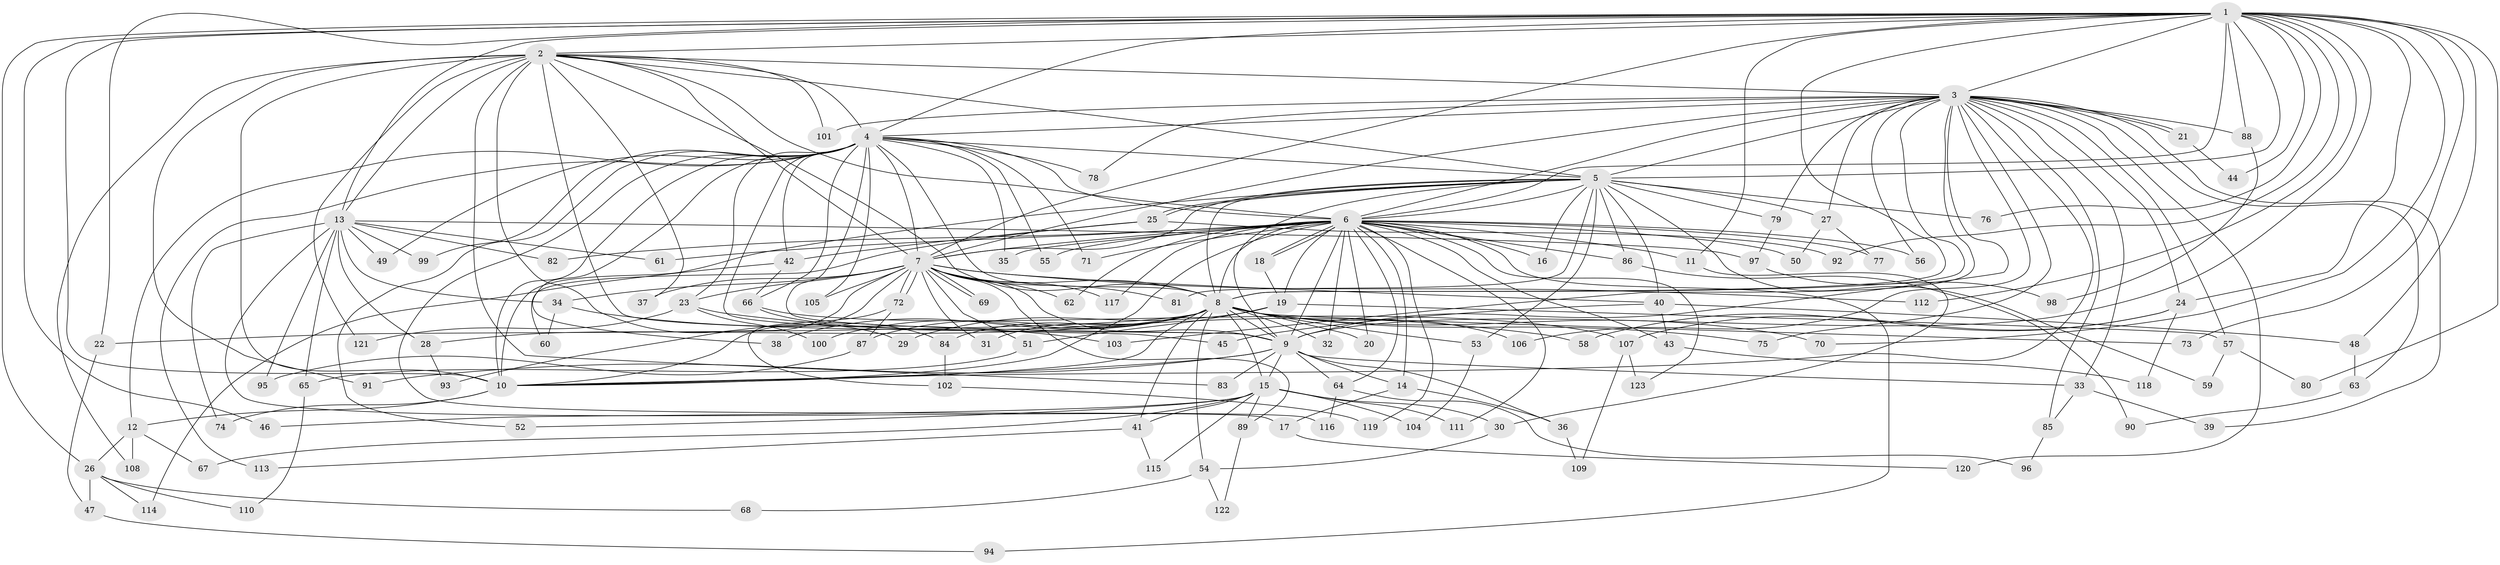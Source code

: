 // coarse degree distribution, {15: 0.027777777777777776, 19: 0.08333333333333333, 17: 0.027777777777777776, 9: 0.05555555555555555, 8: 0.027777777777777776, 5: 0.05555555555555555, 13: 0.027777777777777776, 3: 0.16666666666666666, 2: 0.4444444444444444, 6: 0.05555555555555555, 4: 0.027777777777777776}
// Generated by graph-tools (version 1.1) at 2025/17/03/04/25 18:17:18]
// undirected, 123 vertices, 271 edges
graph export_dot {
graph [start="1"]
  node [color=gray90,style=filled];
  1;
  2;
  3;
  4;
  5;
  6;
  7;
  8;
  9;
  10;
  11;
  12;
  13;
  14;
  15;
  16;
  17;
  18;
  19;
  20;
  21;
  22;
  23;
  24;
  25;
  26;
  27;
  28;
  29;
  30;
  31;
  32;
  33;
  34;
  35;
  36;
  37;
  38;
  39;
  40;
  41;
  42;
  43;
  44;
  45;
  46;
  47;
  48;
  49;
  50;
  51;
  52;
  53;
  54;
  55;
  56;
  57;
  58;
  59;
  60;
  61;
  62;
  63;
  64;
  65;
  66;
  67;
  68;
  69;
  70;
  71;
  72;
  73;
  74;
  75;
  76;
  77;
  78;
  79;
  80;
  81;
  82;
  83;
  84;
  85;
  86;
  87;
  88;
  89;
  90;
  91;
  92;
  93;
  94;
  95;
  96;
  97;
  98;
  99;
  100;
  101;
  102;
  103;
  104;
  105;
  106;
  107;
  108;
  109;
  110;
  111;
  112;
  113;
  114;
  115;
  116;
  117;
  118;
  119;
  120;
  121;
  122;
  123;
  1 -- 2;
  1 -- 3;
  1 -- 4;
  1 -- 5;
  1 -- 6;
  1 -- 7;
  1 -- 8;
  1 -- 9;
  1 -- 10;
  1 -- 11;
  1 -- 13;
  1 -- 22;
  1 -- 24;
  1 -- 26;
  1 -- 44;
  1 -- 46;
  1 -- 48;
  1 -- 70;
  1 -- 73;
  1 -- 76;
  1 -- 80;
  1 -- 88;
  1 -- 92;
  1 -- 112;
  2 -- 3;
  2 -- 4;
  2 -- 5;
  2 -- 6;
  2 -- 7;
  2 -- 8;
  2 -- 9;
  2 -- 10;
  2 -- 13;
  2 -- 29;
  2 -- 37;
  2 -- 83;
  2 -- 91;
  2 -- 101;
  2 -- 108;
  2 -- 121;
  3 -- 4;
  3 -- 5;
  3 -- 6;
  3 -- 7;
  3 -- 8;
  3 -- 9;
  3 -- 10;
  3 -- 21;
  3 -- 21;
  3 -- 24;
  3 -- 27;
  3 -- 33;
  3 -- 39;
  3 -- 56;
  3 -- 57;
  3 -- 63;
  3 -- 75;
  3 -- 78;
  3 -- 79;
  3 -- 85;
  3 -- 88;
  3 -- 101;
  3 -- 103;
  3 -- 106;
  3 -- 120;
  4 -- 5;
  4 -- 6;
  4 -- 7;
  4 -- 8;
  4 -- 9;
  4 -- 10;
  4 -- 12;
  4 -- 23;
  4 -- 35;
  4 -- 38;
  4 -- 42;
  4 -- 45;
  4 -- 49;
  4 -- 52;
  4 -- 55;
  4 -- 66;
  4 -- 71;
  4 -- 78;
  4 -- 99;
  4 -- 105;
  4 -- 113;
  4 -- 116;
  5 -- 6;
  5 -- 7;
  5 -- 8;
  5 -- 9;
  5 -- 10;
  5 -- 16;
  5 -- 25;
  5 -- 25;
  5 -- 27;
  5 -- 40;
  5 -- 53;
  5 -- 59;
  5 -- 76;
  5 -- 79;
  5 -- 81;
  5 -- 86;
  6 -- 7;
  6 -- 8;
  6 -- 9;
  6 -- 10;
  6 -- 11;
  6 -- 14;
  6 -- 16;
  6 -- 18;
  6 -- 18;
  6 -- 19;
  6 -- 20;
  6 -- 32;
  6 -- 35;
  6 -- 43;
  6 -- 50;
  6 -- 55;
  6 -- 56;
  6 -- 61;
  6 -- 62;
  6 -- 64;
  6 -- 71;
  6 -- 77;
  6 -- 82;
  6 -- 86;
  6 -- 94;
  6 -- 111;
  6 -- 117;
  6 -- 119;
  6 -- 123;
  7 -- 8;
  7 -- 9;
  7 -- 10;
  7 -- 23;
  7 -- 31;
  7 -- 34;
  7 -- 37;
  7 -- 40;
  7 -- 51;
  7 -- 62;
  7 -- 69;
  7 -- 69;
  7 -- 72;
  7 -- 72;
  7 -- 81;
  7 -- 89;
  7 -- 93;
  7 -- 105;
  7 -- 112;
  7 -- 117;
  8 -- 9;
  8 -- 10;
  8 -- 15;
  8 -- 20;
  8 -- 22;
  8 -- 28;
  8 -- 31;
  8 -- 32;
  8 -- 38;
  8 -- 41;
  8 -- 53;
  8 -- 54;
  8 -- 70;
  8 -- 73;
  8 -- 75;
  8 -- 84;
  8 -- 87;
  8 -- 100;
  8 -- 106;
  9 -- 10;
  9 -- 14;
  9 -- 15;
  9 -- 33;
  9 -- 36;
  9 -- 64;
  9 -- 83;
  9 -- 91;
  10 -- 12;
  10 -- 74;
  11 -- 30;
  12 -- 26;
  12 -- 67;
  12 -- 108;
  13 -- 17;
  13 -- 28;
  13 -- 34;
  13 -- 49;
  13 -- 61;
  13 -- 65;
  13 -- 74;
  13 -- 82;
  13 -- 95;
  13 -- 97;
  13 -- 99;
  14 -- 17;
  14 -- 36;
  15 -- 30;
  15 -- 41;
  15 -- 46;
  15 -- 52;
  15 -- 67;
  15 -- 89;
  15 -- 104;
  15 -- 111;
  15 -- 115;
  17 -- 120;
  18 -- 19;
  19 -- 29;
  19 -- 51;
  19 -- 57;
  21 -- 44;
  22 -- 47;
  23 -- 58;
  23 -- 100;
  23 -- 121;
  24 -- 58;
  24 -- 107;
  24 -- 118;
  25 -- 42;
  25 -- 60;
  25 -- 92;
  26 -- 47;
  26 -- 68;
  26 -- 110;
  26 -- 114;
  27 -- 50;
  27 -- 77;
  28 -- 93;
  30 -- 54;
  33 -- 39;
  33 -- 85;
  34 -- 60;
  34 -- 103;
  36 -- 109;
  40 -- 43;
  40 -- 45;
  40 -- 48;
  41 -- 113;
  41 -- 115;
  42 -- 66;
  42 -- 114;
  43 -- 118;
  47 -- 94;
  48 -- 63;
  51 -- 65;
  53 -- 104;
  54 -- 68;
  54 -- 122;
  57 -- 59;
  57 -- 80;
  63 -- 90;
  64 -- 96;
  64 -- 116;
  65 -- 110;
  66 -- 84;
  66 -- 107;
  72 -- 87;
  72 -- 102;
  79 -- 97;
  84 -- 102;
  85 -- 96;
  86 -- 90;
  87 -- 95;
  88 -- 98;
  89 -- 122;
  97 -- 98;
  102 -- 119;
  107 -- 109;
  107 -- 123;
}
